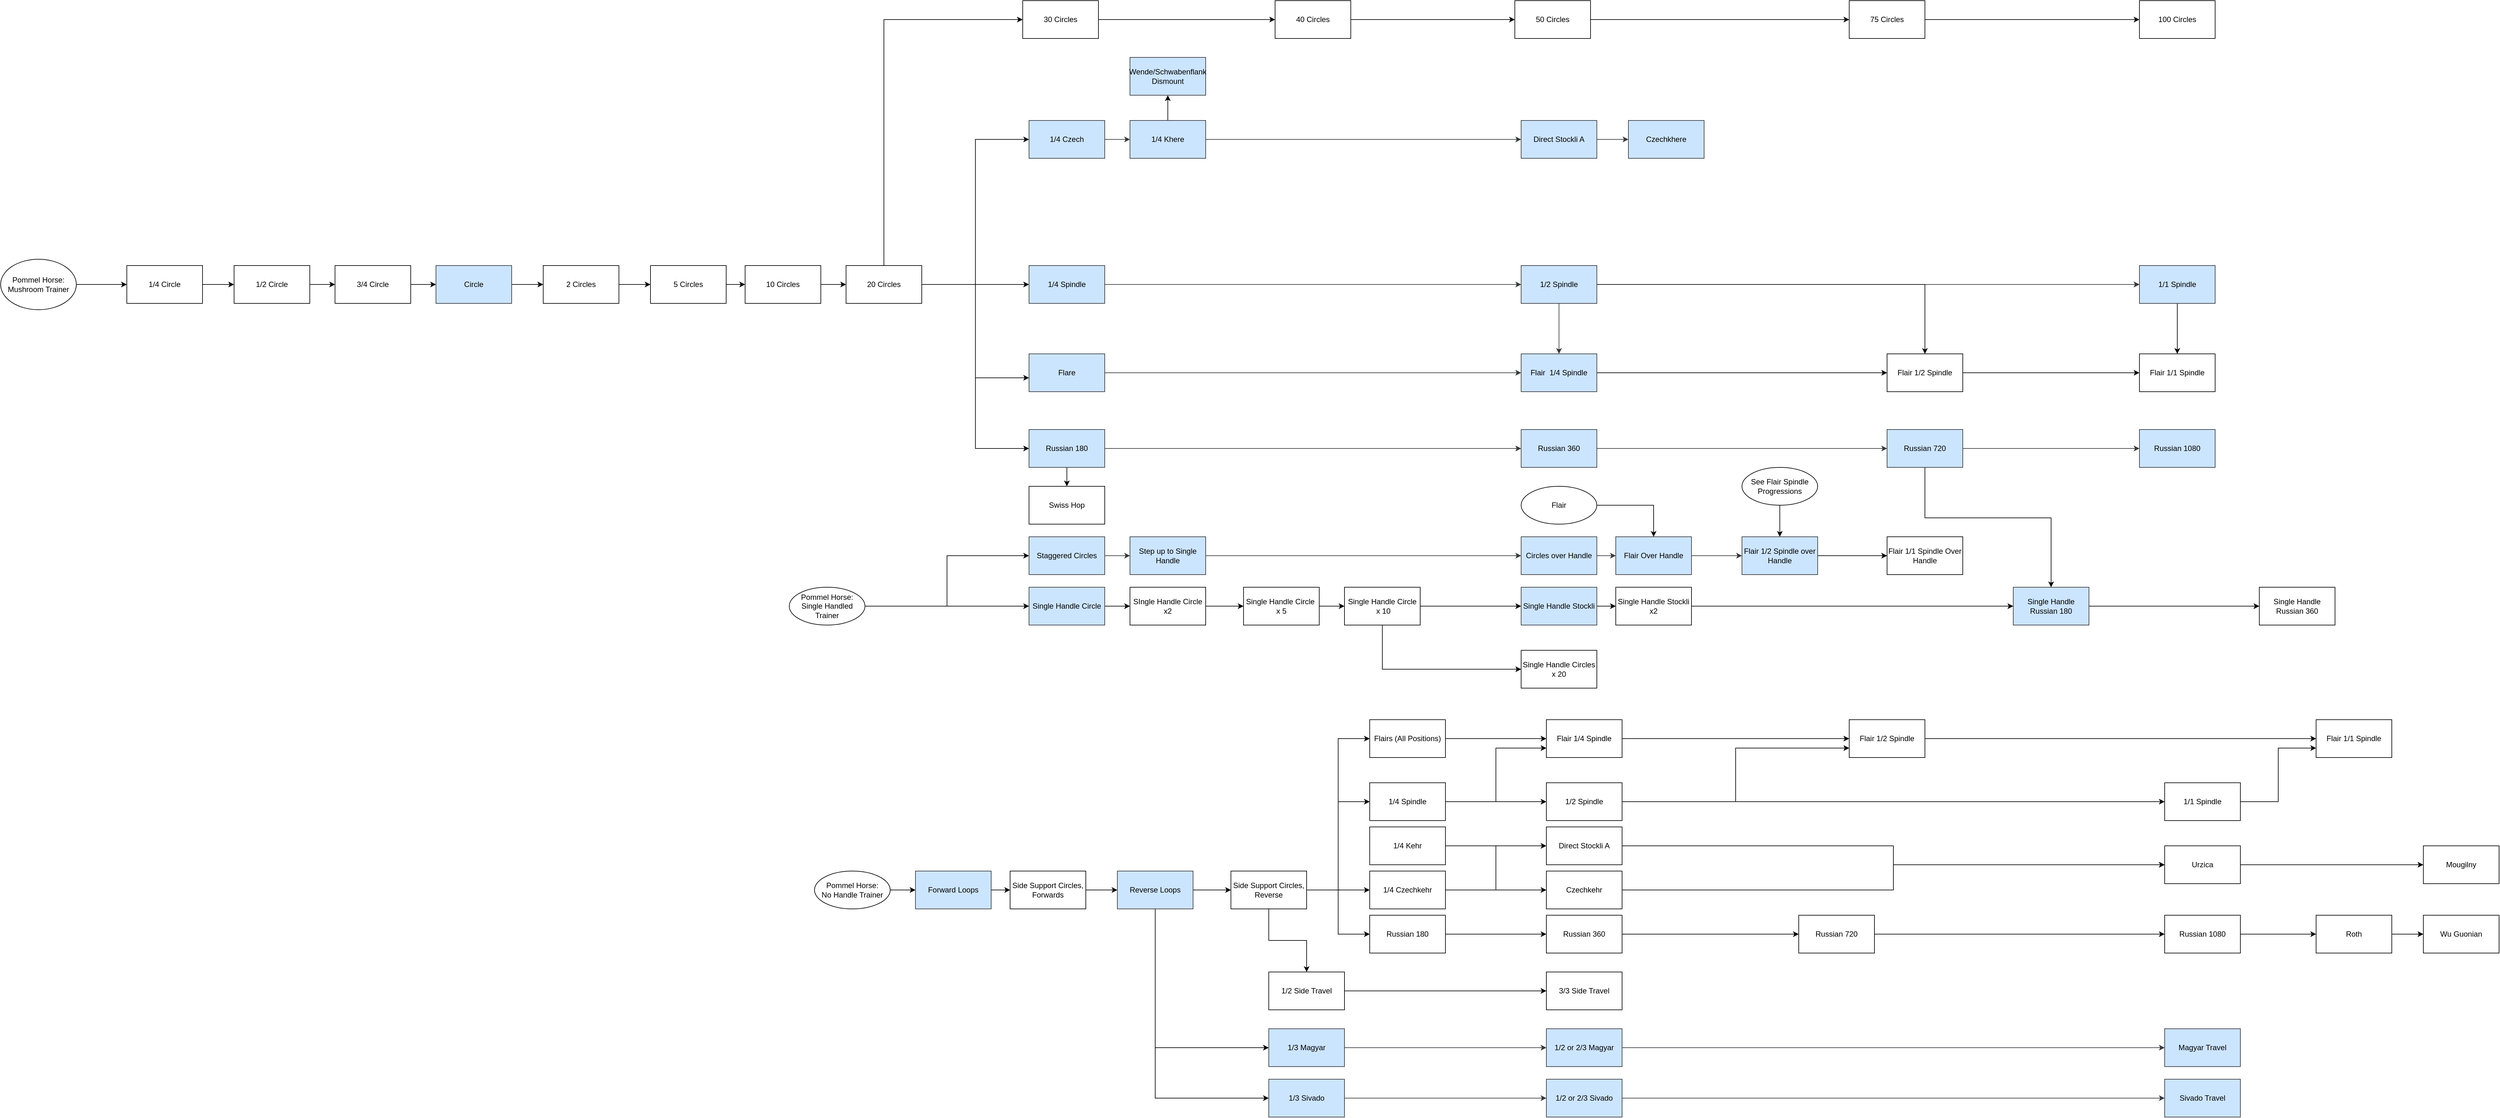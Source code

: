 <mxfile version="14.9.4" type="github">
  <diagram id="G8l90t1o2bZnV9wiOUF2" name="Page-1">
    <mxGraphModel dx="3573" dy="-592" grid="1" gridSize="10" guides="1" tooltips="1" connect="1" arrows="1" fold="1" page="1" pageScale="1" pageWidth="850" pageHeight="1100" math="0" shadow="0">
      <root>
        <mxCell id="0" />
        <mxCell id="1" parent="0" />
        <mxCell id="UrcYGBR2MilL74NsPiot-1" style="edgeStyle=orthogonalEdgeStyle;rounded=0;orthogonalLoop=1;jettySize=auto;html=1;entryX=0;entryY=0.5;entryDx=0;entryDy=0;" edge="1" parent="1" source="UrcYGBR2MilL74NsPiot-2" target="UrcYGBR2MilL74NsPiot-68">
          <mxGeometry relative="1" as="geometry" />
        </mxCell>
        <mxCell id="UrcYGBR2MilL74NsPiot-2" value="&lt;div&gt;Pommel Horse:&lt;/div&gt;&lt;div&gt;Mushroom Trainer&lt;/div&gt;" style="ellipse;whiteSpace=wrap;html=1;" vertex="1" parent="1">
          <mxGeometry x="-2310" y="2180" width="120" height="80" as="geometry" />
        </mxCell>
        <mxCell id="UrcYGBR2MilL74NsPiot-3" style="edgeStyle=orthogonalEdgeStyle;rounded=0;orthogonalLoop=1;jettySize=auto;html=1;entryX=0;entryY=0.5;entryDx=0;entryDy=0;" edge="1" parent="1" source="UrcYGBR2MilL74NsPiot-4" target="UrcYGBR2MilL74NsPiot-74">
          <mxGeometry relative="1" as="geometry" />
        </mxCell>
        <mxCell id="UrcYGBR2MilL74NsPiot-4" value="Circle" style="whiteSpace=wrap;html=1;fillColor=#cce5ff;strokeColor=#36393d;" vertex="1" parent="1">
          <mxGeometry x="-1620" y="2190" width="120" height="60" as="geometry" />
        </mxCell>
        <mxCell id="UrcYGBR2MilL74NsPiot-5" value="" style="edgeStyle=orthogonalEdgeStyle;rounded=0;orthogonalLoop=1;jettySize=auto;html=1;fillColor=#cce5ff;strokeColor=#36393d;" edge="1" parent="1" source="UrcYGBR2MilL74NsPiot-47" target="UrcYGBR2MilL74NsPiot-10">
          <mxGeometry relative="1" as="geometry" />
        </mxCell>
        <mxCell id="UrcYGBR2MilL74NsPiot-6" value="1/4 Spindle" style="whiteSpace=wrap;html=1;fillColor=#cce5ff;strokeColor=#36393d;" vertex="1" parent="1">
          <mxGeometry x="-680" y="2190" width="120" height="60" as="geometry" />
        </mxCell>
        <mxCell id="UrcYGBR2MilL74NsPiot-7" value="" style="edgeStyle=orthogonalEdgeStyle;rounded=0;orthogonalLoop=1;jettySize=auto;html=1;fillColor=#cce5ff;strokeColor=#36393d;" edge="1" parent="1" source="UrcYGBR2MilL74NsPiot-47" target="UrcYGBR2MilL74NsPiot-10">
          <mxGeometry relative="1" as="geometry" />
        </mxCell>
        <mxCell id="UrcYGBR2MilL74NsPiot-8" value="" style="edgeStyle=orthogonalEdgeStyle;rounded=0;orthogonalLoop=1;jettySize=auto;html=1;fillColor=#cce5ff;strokeColor=#36393d;" edge="1" parent="1" source="UrcYGBR2MilL74NsPiot-10" target="UrcYGBR2MilL74NsPiot-35">
          <mxGeometry relative="1" as="geometry" />
        </mxCell>
        <mxCell id="UrcYGBR2MilL74NsPiot-9" style="edgeStyle=orthogonalEdgeStyle;rounded=0;orthogonalLoop=1;jettySize=auto;html=1;" edge="1" parent="1" source="UrcYGBR2MilL74NsPiot-10" target="UrcYGBR2MilL74NsPiot-98">
          <mxGeometry relative="1" as="geometry" />
        </mxCell>
        <mxCell id="UrcYGBR2MilL74NsPiot-10" value="1/1 Spindle" style="whiteSpace=wrap;html=1;fillColor=#cce5ff;strokeColor=#36393d;" vertex="1" parent="1">
          <mxGeometry x="1080" y="2190" width="120" height="60" as="geometry" />
        </mxCell>
        <mxCell id="UrcYGBR2MilL74NsPiot-11" value="" style="edgeStyle=orthogonalEdgeStyle;rounded=0;orthogonalLoop=1;jettySize=auto;html=1;fillColor=#cce5ff;strokeColor=#36393d;" edge="1" parent="1" source="UrcYGBR2MilL74NsPiot-12" target="UrcYGBR2MilL74NsPiot-15">
          <mxGeometry relative="1" as="geometry" />
        </mxCell>
        <mxCell id="UrcYGBR2MilL74NsPiot-12" value="1/4 Czech" style="whiteSpace=wrap;html=1;fillColor=#cce5ff;strokeColor=#36393d;" vertex="1" parent="1">
          <mxGeometry x="-680" y="1960" width="120" height="60" as="geometry" />
        </mxCell>
        <mxCell id="UrcYGBR2MilL74NsPiot-13" style="edgeStyle=orthogonalEdgeStyle;rounded=0;orthogonalLoop=1;jettySize=auto;html=1;entryX=0;entryY=0.5;entryDx=0;entryDy=0;fillColor=#cce5ff;strokeColor=#36393d;" edge="1" parent="1" source="UrcYGBR2MilL74NsPiot-15" target="UrcYGBR2MilL74NsPiot-50">
          <mxGeometry relative="1" as="geometry" />
        </mxCell>
        <mxCell id="UrcYGBR2MilL74NsPiot-14" value="" style="edgeStyle=orthogonalEdgeStyle;rounded=0;orthogonalLoop=1;jettySize=auto;html=1;" edge="1" parent="1" source="UrcYGBR2MilL74NsPiot-15" target="UrcYGBR2MilL74NsPiot-17">
          <mxGeometry relative="1" as="geometry" />
        </mxCell>
        <mxCell id="UrcYGBR2MilL74NsPiot-15" value="1/4 Khere" style="whiteSpace=wrap;html=1;fillColor=#cce5ff;strokeColor=#36393d;" vertex="1" parent="1">
          <mxGeometry x="-520" y="1960" width="120" height="60" as="geometry" />
        </mxCell>
        <mxCell id="UrcYGBR2MilL74NsPiot-16" value="Czechkhere" style="whiteSpace=wrap;html=1;fillColor=#cce5ff;strokeColor=#36393d;" vertex="1" parent="1">
          <mxGeometry x="270" y="1960" width="120" height="60" as="geometry" />
        </mxCell>
        <mxCell id="UrcYGBR2MilL74NsPiot-17" value="Wende/Schwabenflank Dismount" style="whiteSpace=wrap;html=1;fillColor=#cce5ff;strokeColor=#36393d;" vertex="1" parent="1">
          <mxGeometry x="-520" y="1860" width="120" height="60" as="geometry" />
        </mxCell>
        <mxCell id="UrcYGBR2MilL74NsPiot-18" value="" style="edgeStyle=orthogonalEdgeStyle;rounded=0;orthogonalLoop=1;jettySize=auto;html=1;fillColor=#cce5ff;strokeColor=#36393d;" edge="1" parent="1" source="UrcYGBR2MilL74NsPiot-19" target="UrcYGBR2MilL74NsPiot-35">
          <mxGeometry relative="1" as="geometry" />
        </mxCell>
        <mxCell id="UrcYGBR2MilL74NsPiot-19" value="Flare" style="whiteSpace=wrap;html=1;fillColor=#cce5ff;strokeColor=#36393d;" vertex="1" parent="1">
          <mxGeometry x="-680" y="2330" width="120" height="60" as="geometry" />
        </mxCell>
        <mxCell id="UrcYGBR2MilL74NsPiot-20" value="" style="edgeStyle=orthogonalEdgeStyle;rounded=0;orthogonalLoop=1;jettySize=auto;html=1;fillColor=#cce5ff;strokeColor=#36393d;" edge="1" parent="1" source="UrcYGBR2MilL74NsPiot-22" target="UrcYGBR2MilL74NsPiot-24">
          <mxGeometry relative="1" as="geometry" />
        </mxCell>
        <mxCell id="UrcYGBR2MilL74NsPiot-21" value="" style="edgeStyle=orthogonalEdgeStyle;rounded=0;orthogonalLoop=1;jettySize=auto;html=1;" edge="1" parent="1" source="UrcYGBR2MilL74NsPiot-22" target="UrcYGBR2MilL74NsPiot-66">
          <mxGeometry relative="1" as="geometry" />
        </mxCell>
        <mxCell id="UrcYGBR2MilL74NsPiot-22" value="Russian 180" style="whiteSpace=wrap;html=1;fillColor=#cce5ff;strokeColor=#36393d;" vertex="1" parent="1">
          <mxGeometry x="-680" y="2450" width="120" height="60" as="geometry" />
        </mxCell>
        <mxCell id="UrcYGBR2MilL74NsPiot-23" value="" style="edgeStyle=orthogonalEdgeStyle;rounded=0;orthogonalLoop=1;jettySize=auto;html=1;fillColor=#cce5ff;strokeColor=#36393d;" edge="1" parent="1" source="UrcYGBR2MilL74NsPiot-24" target="UrcYGBR2MilL74NsPiot-32">
          <mxGeometry relative="1" as="geometry" />
        </mxCell>
        <mxCell id="UrcYGBR2MilL74NsPiot-24" value="Russian 360" style="whiteSpace=wrap;html=1;fillColor=#cce5ff;strokeColor=#36393d;" vertex="1" parent="1">
          <mxGeometry x="100" y="2450" width="120" height="60" as="geometry" />
        </mxCell>
        <mxCell id="UrcYGBR2MilL74NsPiot-25" value="" style="edgeStyle=orthogonalEdgeStyle;rounded=0;orthogonalLoop=1;jettySize=auto;html=1;" edge="1" parent="1" source="UrcYGBR2MilL74NsPiot-26" target="UrcYGBR2MilL74NsPiot-88">
          <mxGeometry relative="1" as="geometry" />
        </mxCell>
        <mxCell id="UrcYGBR2MilL74NsPiot-26" value="Single Handle Circle" style="whiteSpace=wrap;html=1;fillColor=#cce5ff;strokeColor=#36393d;" vertex="1" parent="1">
          <mxGeometry x="-680" y="2700" width="120" height="60" as="geometry" />
        </mxCell>
        <mxCell id="UrcYGBR2MilL74NsPiot-27" style="edgeStyle=orthogonalEdgeStyle;rounded=0;orthogonalLoop=1;jettySize=auto;html=1;" edge="1" parent="1" source="UrcYGBR2MilL74NsPiot-28" target="UrcYGBR2MilL74NsPiot-94">
          <mxGeometry relative="1" as="geometry" />
        </mxCell>
        <mxCell id="UrcYGBR2MilL74NsPiot-28" value="Single Handle Stockli" style="whiteSpace=wrap;html=1;fillColor=#cce5ff;strokeColor=#36393d;" vertex="1" parent="1">
          <mxGeometry x="100" y="2700" width="120" height="60" as="geometry" />
        </mxCell>
        <mxCell id="UrcYGBR2MilL74NsPiot-118" style="edgeStyle=orthogonalEdgeStyle;rounded=0;orthogonalLoop=1;jettySize=auto;html=1;" edge="1" parent="1" source="UrcYGBR2MilL74NsPiot-29" target="UrcYGBR2MilL74NsPiot-117">
          <mxGeometry relative="1" as="geometry" />
        </mxCell>
        <mxCell id="UrcYGBR2MilL74NsPiot-29" value="Single Handle Russian 180" style="whiteSpace=wrap;html=1;fillColor=#cce5ff;strokeColor=#36393d;" vertex="1" parent="1">
          <mxGeometry x="880" y="2700" width="120" height="60" as="geometry" />
        </mxCell>
        <mxCell id="UrcYGBR2MilL74NsPiot-30" value="" style="edgeStyle=orthogonalEdgeStyle;rounded=0;orthogonalLoop=1;jettySize=auto;html=1;fillColor=#cce5ff;strokeColor=#36393d;" edge="1" parent="1" source="UrcYGBR2MilL74NsPiot-32" target="UrcYGBR2MilL74NsPiot-33">
          <mxGeometry relative="1" as="geometry" />
        </mxCell>
        <mxCell id="UrcYGBR2MilL74NsPiot-31" style="edgeStyle=orthogonalEdgeStyle;rounded=0;orthogonalLoop=1;jettySize=auto;html=1;" edge="1" parent="1" source="UrcYGBR2MilL74NsPiot-32" target="UrcYGBR2MilL74NsPiot-29">
          <mxGeometry relative="1" as="geometry">
            <Array as="points">
              <mxPoint x="740" y="2590" />
              <mxPoint x="940" y="2590" />
            </Array>
          </mxGeometry>
        </mxCell>
        <mxCell id="UrcYGBR2MilL74NsPiot-32" value="Russian 720" style="whiteSpace=wrap;html=1;fillColor=#cce5ff;strokeColor=#36393d;" vertex="1" parent="1">
          <mxGeometry x="680" y="2450" width="120" height="60" as="geometry" />
        </mxCell>
        <mxCell id="UrcYGBR2MilL74NsPiot-33" value="Russian 1080" style="whiteSpace=wrap;html=1;fillColor=#cce5ff;strokeColor=#36393d;" vertex="1" parent="1">
          <mxGeometry x="1080" y="2450" width="120" height="60" as="geometry" />
        </mxCell>
        <mxCell id="UrcYGBR2MilL74NsPiot-34" style="edgeStyle=orthogonalEdgeStyle;rounded=0;orthogonalLoop=1;jettySize=auto;html=1;" edge="1" parent="1" source="UrcYGBR2MilL74NsPiot-35" target="UrcYGBR2MilL74NsPiot-97">
          <mxGeometry relative="1" as="geometry" />
        </mxCell>
        <mxCell id="UrcYGBR2MilL74NsPiot-35" value="Flair&amp;nbsp; 1/4 Spindle" style="whiteSpace=wrap;html=1;fillColor=#cce5ff;strokeColor=#36393d;" vertex="1" parent="1">
          <mxGeometry x="100" y="2330" width="120" height="60" as="geometry" />
        </mxCell>
        <mxCell id="UrcYGBR2MilL74NsPiot-36" value="" style="edgeStyle=orthogonalEdgeStyle;rounded=0;orthogonalLoop=1;jettySize=auto;html=1;fillColor=#cce5ff;strokeColor=#36393d;" edge="1" parent="1" source="UrcYGBR2MilL74NsPiot-37" target="UrcYGBR2MilL74NsPiot-39">
          <mxGeometry relative="1" as="geometry" />
        </mxCell>
        <mxCell id="UrcYGBR2MilL74NsPiot-37" value="Staggered Circles" style="whiteSpace=wrap;html=1;fillColor=#cce5ff;strokeColor=#36393d;" vertex="1" parent="1">
          <mxGeometry x="-680" y="2620" width="120" height="60" as="geometry" />
        </mxCell>
        <mxCell id="UrcYGBR2MilL74NsPiot-38" style="edgeStyle=orthogonalEdgeStyle;rounded=0;orthogonalLoop=1;jettySize=auto;html=1;entryX=0;entryY=0.5;entryDx=0;entryDy=0;fillColor=#cce5ff;strokeColor=#36393d;" edge="1" parent="1" source="UrcYGBR2MilL74NsPiot-39" target="UrcYGBR2MilL74NsPiot-41">
          <mxGeometry relative="1" as="geometry" />
        </mxCell>
        <mxCell id="UrcYGBR2MilL74NsPiot-39" value="Step up to Single Handle" style="whiteSpace=wrap;html=1;fillColor=#cce5ff;strokeColor=#36393d;" vertex="1" parent="1">
          <mxGeometry x="-520" y="2620" width="120" height="60" as="geometry" />
        </mxCell>
        <mxCell id="UrcYGBR2MilL74NsPiot-40" value="" style="edgeStyle=orthogonalEdgeStyle;rounded=0;orthogonalLoop=1;jettySize=auto;html=1;fillColor=#cce5ff;strokeColor=#36393d;" edge="1" parent="1" source="UrcYGBR2MilL74NsPiot-41" target="UrcYGBR2MilL74NsPiot-43">
          <mxGeometry relative="1" as="geometry" />
        </mxCell>
        <mxCell id="UrcYGBR2MilL74NsPiot-41" value="Circles over Handle" style="whiteSpace=wrap;html=1;fillColor=#cce5ff;strokeColor=#36393d;" vertex="1" parent="1">
          <mxGeometry x="100" y="2620" width="120" height="60" as="geometry" />
        </mxCell>
        <mxCell id="UrcYGBR2MilL74NsPiot-42" value="" style="edgeStyle=orthogonalEdgeStyle;rounded=0;orthogonalLoop=1;jettySize=auto;html=1;fillColor=#cce5ff;strokeColor=#36393d;" edge="1" parent="1" source="UrcYGBR2MilL74NsPiot-43" target="UrcYGBR2MilL74NsPiot-45">
          <mxGeometry relative="1" as="geometry">
            <Array as="points">
              <mxPoint x="550" y="2650" />
              <mxPoint x="550" y="2650" />
            </Array>
          </mxGeometry>
        </mxCell>
        <mxCell id="UrcYGBR2MilL74NsPiot-43" value="Flair Over Handle" style="whiteSpace=wrap;html=1;fillColor=#cce5ff;strokeColor=#36393d;" vertex="1" parent="1">
          <mxGeometry x="250" y="2620" width="120" height="60" as="geometry" />
        </mxCell>
        <mxCell id="UrcYGBR2MilL74NsPiot-44" style="edgeStyle=orthogonalEdgeStyle;rounded=0;orthogonalLoop=1;jettySize=auto;html=1;" edge="1" parent="1" source="UrcYGBR2MilL74NsPiot-45" target="UrcYGBR2MilL74NsPiot-95">
          <mxGeometry relative="1" as="geometry" />
        </mxCell>
        <mxCell id="UrcYGBR2MilL74NsPiot-45" value="Flair 1/2 Spindle over Handle" style="whiteSpace=wrap;html=1;fillColor=#cce5ff;strokeColor=#36393d;" vertex="1" parent="1">
          <mxGeometry x="450" y="2620" width="120" height="60" as="geometry" />
        </mxCell>
        <mxCell id="UrcYGBR2MilL74NsPiot-46" style="edgeStyle=orthogonalEdgeStyle;rounded=0;orthogonalLoop=1;jettySize=auto;html=1;" edge="1" parent="1" source="UrcYGBR2MilL74NsPiot-47" target="UrcYGBR2MilL74NsPiot-97">
          <mxGeometry relative="1" as="geometry" />
        </mxCell>
        <mxCell id="UrcYGBR2MilL74NsPiot-47" value="1/2 Spindle" style="whiteSpace=wrap;html=1;fillColor=#cce5ff;strokeColor=#36393d;" vertex="1" parent="1">
          <mxGeometry x="100" y="2190" width="120" height="60" as="geometry" />
        </mxCell>
        <mxCell id="UrcYGBR2MilL74NsPiot-48" value="" style="edgeStyle=orthogonalEdgeStyle;rounded=0;orthogonalLoop=1;jettySize=auto;html=1;fillColor=#cce5ff;strokeColor=#36393d;" edge="1" parent="1" source="UrcYGBR2MilL74NsPiot-6" target="UrcYGBR2MilL74NsPiot-47">
          <mxGeometry relative="1" as="geometry">
            <mxPoint x="-500" y="2280" as="sourcePoint" />
            <mxPoint x="120" y="2240" as="targetPoint" />
          </mxGeometry>
        </mxCell>
        <mxCell id="UrcYGBR2MilL74NsPiot-49" value="" style="edgeStyle=orthogonalEdgeStyle;rounded=0;orthogonalLoop=1;jettySize=auto;html=1;fillColor=#cce5ff;strokeColor=#36393d;" edge="1" parent="1" source="UrcYGBR2MilL74NsPiot-50" target="UrcYGBR2MilL74NsPiot-16">
          <mxGeometry relative="1" as="geometry" />
        </mxCell>
        <mxCell id="UrcYGBR2MilL74NsPiot-50" value="Direct Stockli A" style="whiteSpace=wrap;html=1;fillColor=#cce5ff;strokeColor=#36393d;" vertex="1" parent="1">
          <mxGeometry x="100" y="1960" width="120" height="60" as="geometry" />
        </mxCell>
        <mxCell id="UrcYGBR2MilL74NsPiot-130" value="" style="edgeStyle=orthogonalEdgeStyle;rounded=0;orthogonalLoop=1;jettySize=auto;html=1;" edge="1" parent="1" source="UrcYGBR2MilL74NsPiot-52" target="UrcYGBR2MilL74NsPiot-119">
          <mxGeometry relative="1" as="geometry" />
        </mxCell>
        <mxCell id="UrcYGBR2MilL74NsPiot-52" value="Forward Loops" style="whiteSpace=wrap;html=1;fillColor=#cce5ff;strokeColor=#36393d;" vertex="1" parent="1">
          <mxGeometry x="-860" y="3150" width="120" height="60" as="geometry" />
        </mxCell>
        <mxCell id="UrcYGBR2MilL74NsPiot-132" value="" style="edgeStyle=orthogonalEdgeStyle;rounded=0;orthogonalLoop=1;jettySize=auto;html=1;" edge="1" parent="1" source="UrcYGBR2MilL74NsPiot-55" target="UrcYGBR2MilL74NsPiot-120">
          <mxGeometry relative="1" as="geometry" />
        </mxCell>
        <mxCell id="UrcYGBR2MilL74NsPiot-133" style="edgeStyle=orthogonalEdgeStyle;rounded=0;orthogonalLoop=1;jettySize=auto;html=1;entryX=0;entryY=0.5;entryDx=0;entryDy=0;" edge="1" parent="1" source="UrcYGBR2MilL74NsPiot-55" target="UrcYGBR2MilL74NsPiot-57">
          <mxGeometry relative="1" as="geometry">
            <Array as="points">
              <mxPoint x="-480" y="3430" />
            </Array>
          </mxGeometry>
        </mxCell>
        <mxCell id="UrcYGBR2MilL74NsPiot-134" style="edgeStyle=orthogonalEdgeStyle;rounded=0;orthogonalLoop=1;jettySize=auto;html=1;entryX=0;entryY=0.5;entryDx=0;entryDy=0;" edge="1" parent="1" source="UrcYGBR2MilL74NsPiot-55" target="UrcYGBR2MilL74NsPiot-62">
          <mxGeometry relative="1" as="geometry">
            <Array as="points">
              <mxPoint x="-480" y="3510" />
            </Array>
          </mxGeometry>
        </mxCell>
        <mxCell id="UrcYGBR2MilL74NsPiot-55" value="Reverse Loops" style="whiteSpace=wrap;html=1;fillColor=#cce5ff;strokeColor=#36393d;" vertex="1" parent="1">
          <mxGeometry x="-540" y="3150" width="120" height="60" as="geometry" />
        </mxCell>
        <mxCell id="UrcYGBR2MilL74NsPiot-56" style="edgeStyle=orthogonalEdgeStyle;rounded=0;orthogonalLoop=1;jettySize=auto;html=1;entryX=0;entryY=0.5;entryDx=0;entryDy=0;fillColor=#cce5ff;strokeColor=#36393d;" edge="1" parent="1" source="UrcYGBR2MilL74NsPiot-57" target="UrcYGBR2MilL74NsPiot-59">
          <mxGeometry relative="1" as="geometry" />
        </mxCell>
        <mxCell id="UrcYGBR2MilL74NsPiot-57" value="1/3 Magyar" style="whiteSpace=wrap;html=1;fillColor=#cce5ff;strokeColor=#36393d;" vertex="1" parent="1">
          <mxGeometry x="-300" y="3400" width="120" height="60" as="geometry" />
        </mxCell>
        <mxCell id="UrcYGBR2MilL74NsPiot-58" value="" style="edgeStyle=orthogonalEdgeStyle;rounded=0;orthogonalLoop=1;jettySize=auto;html=1;fillColor=#cce5ff;strokeColor=#36393d;" edge="1" parent="1" source="UrcYGBR2MilL74NsPiot-59" target="UrcYGBR2MilL74NsPiot-60">
          <mxGeometry relative="1" as="geometry" />
        </mxCell>
        <mxCell id="UrcYGBR2MilL74NsPiot-59" value="1/2 or 2/3 Magyar" style="whiteSpace=wrap;html=1;fillColor=#cce5ff;strokeColor=#36393d;" vertex="1" parent="1">
          <mxGeometry x="140" y="3400" width="120" height="60" as="geometry" />
        </mxCell>
        <mxCell id="UrcYGBR2MilL74NsPiot-60" value="Magyar Travel" style="whiteSpace=wrap;html=1;fillColor=#cce5ff;strokeColor=#36393d;" vertex="1" parent="1">
          <mxGeometry x="1120" y="3400" width="120" height="60" as="geometry" />
        </mxCell>
        <mxCell id="UrcYGBR2MilL74NsPiot-61" style="edgeStyle=orthogonalEdgeStyle;rounded=0;orthogonalLoop=1;jettySize=auto;html=1;entryX=0;entryY=0.5;entryDx=0;entryDy=0;fillColor=#cce5ff;strokeColor=#36393d;" edge="1" parent="1" source="UrcYGBR2MilL74NsPiot-62" target="UrcYGBR2MilL74NsPiot-64">
          <mxGeometry relative="1" as="geometry" />
        </mxCell>
        <mxCell id="UrcYGBR2MilL74NsPiot-62" value="1/3 Sivado" style="whiteSpace=wrap;html=1;fillColor=#cce5ff;strokeColor=#36393d;" vertex="1" parent="1">
          <mxGeometry x="-300" y="3480" width="120" height="60" as="geometry" />
        </mxCell>
        <mxCell id="UrcYGBR2MilL74NsPiot-63" value="" style="edgeStyle=orthogonalEdgeStyle;rounded=0;orthogonalLoop=1;jettySize=auto;html=1;fillColor=#cce5ff;strokeColor=#36393d;" edge="1" parent="1" source="UrcYGBR2MilL74NsPiot-64" target="UrcYGBR2MilL74NsPiot-65">
          <mxGeometry relative="1" as="geometry" />
        </mxCell>
        <mxCell id="UrcYGBR2MilL74NsPiot-64" value="1/2 or 2/3 Sivado" style="whiteSpace=wrap;html=1;fillColor=#cce5ff;strokeColor=#36393d;" vertex="1" parent="1">
          <mxGeometry x="140" y="3480" width="120" height="60" as="geometry" />
        </mxCell>
        <mxCell id="UrcYGBR2MilL74NsPiot-65" value="Sivado Travel" style="whiteSpace=wrap;html=1;fillColor=#cce5ff;strokeColor=#36393d;" vertex="1" parent="1">
          <mxGeometry x="1120" y="3480" width="120" height="60" as="geometry" />
        </mxCell>
        <mxCell id="UrcYGBR2MilL74NsPiot-66" value="Swiss Hop" style="whiteSpace=wrap;html=1;" vertex="1" parent="1">
          <mxGeometry x="-680" y="2540" width="120" height="60" as="geometry" />
        </mxCell>
        <mxCell id="UrcYGBR2MilL74NsPiot-67" value="" style="edgeStyle=orthogonalEdgeStyle;rounded=0;orthogonalLoop=1;jettySize=auto;html=1;" edge="1" parent="1" source="UrcYGBR2MilL74NsPiot-68" target="UrcYGBR2MilL74NsPiot-70">
          <mxGeometry relative="1" as="geometry" />
        </mxCell>
        <mxCell id="UrcYGBR2MilL74NsPiot-68" value="&lt;div&gt;1/4 Circle&lt;/div&gt;" style="whiteSpace=wrap;html=1;" vertex="1" parent="1">
          <mxGeometry x="-2110" y="2190" width="120" height="60" as="geometry" />
        </mxCell>
        <mxCell id="UrcYGBR2MilL74NsPiot-69" value="" style="edgeStyle=orthogonalEdgeStyle;rounded=0;orthogonalLoop=1;jettySize=auto;html=1;" edge="1" parent="1" source="UrcYGBR2MilL74NsPiot-70" target="UrcYGBR2MilL74NsPiot-72">
          <mxGeometry relative="1" as="geometry" />
        </mxCell>
        <mxCell id="UrcYGBR2MilL74NsPiot-70" value="1/2 Circle" style="whiteSpace=wrap;html=1;" vertex="1" parent="1">
          <mxGeometry x="-1940" y="2190" width="120" height="60" as="geometry" />
        </mxCell>
        <mxCell id="UrcYGBR2MilL74NsPiot-71" value="" style="edgeStyle=orthogonalEdgeStyle;rounded=0;orthogonalLoop=1;jettySize=auto;html=1;" edge="1" parent="1" source="UrcYGBR2MilL74NsPiot-72" target="UrcYGBR2MilL74NsPiot-4">
          <mxGeometry relative="1" as="geometry" />
        </mxCell>
        <mxCell id="UrcYGBR2MilL74NsPiot-72" value="3/4 Circle" style="whiteSpace=wrap;html=1;" vertex="1" parent="1">
          <mxGeometry x="-1780" y="2190" width="120" height="60" as="geometry" />
        </mxCell>
        <mxCell id="UrcYGBR2MilL74NsPiot-73" value="" style="edgeStyle=orthogonalEdgeStyle;rounded=0;orthogonalLoop=1;jettySize=auto;html=1;" edge="1" parent="1" source="UrcYGBR2MilL74NsPiot-74" target="UrcYGBR2MilL74NsPiot-76">
          <mxGeometry relative="1" as="geometry" />
        </mxCell>
        <mxCell id="UrcYGBR2MilL74NsPiot-74" value="2 Circles" style="whiteSpace=wrap;html=1;" vertex="1" parent="1">
          <mxGeometry x="-1450" y="2190" width="120" height="60" as="geometry" />
        </mxCell>
        <mxCell id="UrcYGBR2MilL74NsPiot-75" value="" style="edgeStyle=orthogonalEdgeStyle;rounded=0;orthogonalLoop=1;jettySize=auto;html=1;" edge="1" parent="1" source="UrcYGBR2MilL74NsPiot-76" target="UrcYGBR2MilL74NsPiot-78">
          <mxGeometry relative="1" as="geometry" />
        </mxCell>
        <mxCell id="UrcYGBR2MilL74NsPiot-76" value="5 Circles" style="whiteSpace=wrap;html=1;" vertex="1" parent="1">
          <mxGeometry x="-1280" y="2190" width="120" height="60" as="geometry" />
        </mxCell>
        <mxCell id="UrcYGBR2MilL74NsPiot-77" value="" style="edgeStyle=orthogonalEdgeStyle;rounded=0;orthogonalLoop=1;jettySize=auto;html=1;" edge="1" parent="1" source="UrcYGBR2MilL74NsPiot-78" target="UrcYGBR2MilL74NsPiot-84">
          <mxGeometry relative="1" as="geometry" />
        </mxCell>
        <mxCell id="UrcYGBR2MilL74NsPiot-78" value="10 Circles" style="whiteSpace=wrap;html=1;" vertex="1" parent="1">
          <mxGeometry x="-1130" y="2190" width="120" height="60" as="geometry" />
        </mxCell>
        <mxCell id="UrcYGBR2MilL74NsPiot-79" style="edgeStyle=orthogonalEdgeStyle;rounded=0;orthogonalLoop=1;jettySize=auto;html=1;" edge="1" parent="1" source="UrcYGBR2MilL74NsPiot-84" target="UrcYGBR2MilL74NsPiot-6">
          <mxGeometry relative="1" as="geometry" />
        </mxCell>
        <mxCell id="UrcYGBR2MilL74NsPiot-80" style="edgeStyle=orthogonalEdgeStyle;rounded=0;orthogonalLoop=1;jettySize=auto;html=1;entryX=0;entryY=0.5;entryDx=0;entryDy=0;" edge="1" parent="1" source="UrcYGBR2MilL74NsPiot-84" target="UrcYGBR2MilL74NsPiot-12">
          <mxGeometry relative="1" as="geometry" />
        </mxCell>
        <mxCell id="UrcYGBR2MilL74NsPiot-81" style="edgeStyle=orthogonalEdgeStyle;rounded=0;orthogonalLoop=1;jettySize=auto;html=1;entryX=0;entryY=0.633;entryDx=0;entryDy=0;entryPerimeter=0;" edge="1" parent="1" source="UrcYGBR2MilL74NsPiot-84" target="UrcYGBR2MilL74NsPiot-19">
          <mxGeometry relative="1" as="geometry" />
        </mxCell>
        <mxCell id="UrcYGBR2MilL74NsPiot-82" style="edgeStyle=orthogonalEdgeStyle;rounded=0;orthogonalLoop=1;jettySize=auto;html=1;entryX=0;entryY=0.5;entryDx=0;entryDy=0;" edge="1" parent="1" source="UrcYGBR2MilL74NsPiot-84" target="UrcYGBR2MilL74NsPiot-22">
          <mxGeometry relative="1" as="geometry" />
        </mxCell>
        <mxCell id="UrcYGBR2MilL74NsPiot-83" style="edgeStyle=orthogonalEdgeStyle;rounded=0;orthogonalLoop=1;jettySize=auto;html=1;entryX=0;entryY=0.5;entryDx=0;entryDy=0;" edge="1" parent="1" source="UrcYGBR2MilL74NsPiot-84" target="UrcYGBR2MilL74NsPiot-107">
          <mxGeometry relative="1" as="geometry">
            <Array as="points">
              <mxPoint x="-910" y="1800" />
            </Array>
          </mxGeometry>
        </mxCell>
        <mxCell id="UrcYGBR2MilL74NsPiot-84" value="20 Circles" style="whiteSpace=wrap;html=1;" vertex="1" parent="1">
          <mxGeometry x="-970" y="2190" width="120" height="60" as="geometry" />
        </mxCell>
        <mxCell id="UrcYGBR2MilL74NsPiot-85" style="edgeStyle=orthogonalEdgeStyle;rounded=0;orthogonalLoop=1;jettySize=auto;html=1;entryX=0.5;entryY=0;entryDx=0;entryDy=0;" edge="1" parent="1" source="UrcYGBR2MilL74NsPiot-86" target="UrcYGBR2MilL74NsPiot-43">
          <mxGeometry relative="1" as="geometry" />
        </mxCell>
        <mxCell id="UrcYGBR2MilL74NsPiot-86" value="Flair" style="ellipse;whiteSpace=wrap;html=1;" vertex="1" parent="1">
          <mxGeometry x="100" y="2540" width="120" height="60" as="geometry" />
        </mxCell>
        <mxCell id="UrcYGBR2MilL74NsPiot-87" value="" style="edgeStyle=orthogonalEdgeStyle;rounded=0;orthogonalLoop=1;jettySize=auto;html=1;" edge="1" parent="1" source="UrcYGBR2MilL74NsPiot-88" target="UrcYGBR2MilL74NsPiot-90">
          <mxGeometry relative="1" as="geometry" />
        </mxCell>
        <mxCell id="UrcYGBR2MilL74NsPiot-88" value="SIngle Handle Circle x2" style="whiteSpace=wrap;html=1;" vertex="1" parent="1">
          <mxGeometry x="-520" y="2700" width="120" height="60" as="geometry" />
        </mxCell>
        <mxCell id="UrcYGBR2MilL74NsPiot-89" value="" style="edgeStyle=orthogonalEdgeStyle;rounded=0;orthogonalLoop=1;jettySize=auto;html=1;" edge="1" parent="1" source="UrcYGBR2MilL74NsPiot-90" target="UrcYGBR2MilL74NsPiot-92">
          <mxGeometry relative="1" as="geometry" />
        </mxCell>
        <mxCell id="UrcYGBR2MilL74NsPiot-90" value="&lt;div&gt;Single Handle Circle&amp;nbsp; &lt;br&gt;&lt;/div&gt;&lt;div&gt;x 5&lt;/div&gt;" style="whiteSpace=wrap;html=1;" vertex="1" parent="1">
          <mxGeometry x="-340" y="2700" width="120" height="60" as="geometry" />
        </mxCell>
        <mxCell id="UrcYGBR2MilL74NsPiot-91" style="edgeStyle=orthogonalEdgeStyle;rounded=0;orthogonalLoop=1;jettySize=auto;html=1;entryX=0;entryY=0.5;entryDx=0;entryDy=0;" edge="1" parent="1" source="UrcYGBR2MilL74NsPiot-92" target="UrcYGBR2MilL74NsPiot-28">
          <mxGeometry relative="1" as="geometry" />
        </mxCell>
        <mxCell id="UrcYGBR2MilL74NsPiot-116" style="edgeStyle=orthogonalEdgeStyle;rounded=0;orthogonalLoop=1;jettySize=auto;html=1;entryX=0;entryY=0.5;entryDx=0;entryDy=0;" edge="1" parent="1" source="UrcYGBR2MilL74NsPiot-92" target="UrcYGBR2MilL74NsPiot-115">
          <mxGeometry relative="1" as="geometry">
            <Array as="points">
              <mxPoint x="-120" y="2830" />
            </Array>
          </mxGeometry>
        </mxCell>
        <mxCell id="UrcYGBR2MilL74NsPiot-92" value="&lt;div&gt;Single Handle Circle&lt;/div&gt;&lt;div&gt;&amp;nbsp;x 10&lt;/div&gt;" style="whiteSpace=wrap;html=1;" vertex="1" parent="1">
          <mxGeometry x="-180" y="2700" width="120" height="60" as="geometry" />
        </mxCell>
        <mxCell id="UrcYGBR2MilL74NsPiot-93" style="edgeStyle=orthogonalEdgeStyle;rounded=0;orthogonalLoop=1;jettySize=auto;html=1;entryX=0;entryY=0.5;entryDx=0;entryDy=0;" edge="1" parent="1" source="UrcYGBR2MilL74NsPiot-94" target="UrcYGBR2MilL74NsPiot-29">
          <mxGeometry relative="1" as="geometry" />
        </mxCell>
        <mxCell id="UrcYGBR2MilL74NsPiot-94" value="Single Handle Stockli x2" style="whiteSpace=wrap;html=1;" vertex="1" parent="1">
          <mxGeometry x="250" y="2700" width="120" height="60" as="geometry" />
        </mxCell>
        <mxCell id="UrcYGBR2MilL74NsPiot-95" value="Flair 1/1 Spindle Over Handle" style="whiteSpace=wrap;html=1;" vertex="1" parent="1">
          <mxGeometry x="680" y="2620" width="120" height="60" as="geometry" />
        </mxCell>
        <mxCell id="UrcYGBR2MilL74NsPiot-96" style="edgeStyle=orthogonalEdgeStyle;rounded=0;orthogonalLoop=1;jettySize=auto;html=1;entryX=0;entryY=0.5;entryDx=0;entryDy=0;" edge="1" parent="1" source="UrcYGBR2MilL74NsPiot-97" target="UrcYGBR2MilL74NsPiot-98">
          <mxGeometry relative="1" as="geometry" />
        </mxCell>
        <mxCell id="UrcYGBR2MilL74NsPiot-97" value="Flair 1/2 Spindle" style="whiteSpace=wrap;html=1;" vertex="1" parent="1">
          <mxGeometry x="680" y="2330" width="120" height="60" as="geometry" />
        </mxCell>
        <mxCell id="UrcYGBR2MilL74NsPiot-98" value="Flair 1/1 Spindle" style="whiteSpace=wrap;html=1;" vertex="1" parent="1">
          <mxGeometry x="1080" y="2330" width="120" height="60" as="geometry" />
        </mxCell>
        <mxCell id="UrcYGBR2MilL74NsPiot-99" style="edgeStyle=orthogonalEdgeStyle;rounded=0;orthogonalLoop=1;jettySize=auto;html=1;entryX=0;entryY=0.5;entryDx=0;entryDy=0;" edge="1" parent="1" source="UrcYGBR2MilL74NsPiot-101" target="UrcYGBR2MilL74NsPiot-37">
          <mxGeometry relative="1" as="geometry" />
        </mxCell>
        <mxCell id="UrcYGBR2MilL74NsPiot-100" style="edgeStyle=orthogonalEdgeStyle;rounded=0;orthogonalLoop=1;jettySize=auto;html=1;" edge="1" parent="1" source="UrcYGBR2MilL74NsPiot-101" target="UrcYGBR2MilL74NsPiot-26">
          <mxGeometry relative="1" as="geometry" />
        </mxCell>
        <mxCell id="UrcYGBR2MilL74NsPiot-101" value="Pommel Horse: Single Handled Trainer" style="ellipse;whiteSpace=wrap;html=1;" vertex="1" parent="1">
          <mxGeometry x="-1060" y="2700" width="120" height="60" as="geometry" />
        </mxCell>
        <mxCell id="UrcYGBR2MilL74NsPiot-102" value="" style="edgeStyle=orthogonalEdgeStyle;rounded=0;orthogonalLoop=1;jettySize=auto;html=1;" edge="1" parent="1" source="UrcYGBR2MilL74NsPiot-103" target="UrcYGBR2MilL74NsPiot-45">
          <mxGeometry relative="1" as="geometry" />
        </mxCell>
        <mxCell id="UrcYGBR2MilL74NsPiot-103" value="See Flair Spindle Progressions" style="ellipse;whiteSpace=wrap;html=1;" vertex="1" parent="1">
          <mxGeometry x="450" y="2510" width="120" height="60" as="geometry" />
        </mxCell>
        <mxCell id="UrcYGBR2MilL74NsPiot-104" style="edgeStyle=orthogonalEdgeStyle;rounded=0;orthogonalLoop=1;jettySize=auto;html=1;" edge="1" parent="1" source="UrcYGBR2MilL74NsPiot-105" target="UrcYGBR2MilL74NsPiot-111">
          <mxGeometry relative="1" as="geometry" />
        </mxCell>
        <mxCell id="UrcYGBR2MilL74NsPiot-105" value="50 Circles" style="whiteSpace=wrap;html=1;" vertex="1" parent="1">
          <mxGeometry x="90" y="1770" width="120" height="60" as="geometry" />
        </mxCell>
        <mxCell id="UrcYGBR2MilL74NsPiot-106" style="edgeStyle=orthogonalEdgeStyle;rounded=0;orthogonalLoop=1;jettySize=auto;html=1;entryX=0;entryY=0.5;entryDx=0;entryDy=0;" edge="1" parent="1" source="UrcYGBR2MilL74NsPiot-107" target="UrcYGBR2MilL74NsPiot-109">
          <mxGeometry relative="1" as="geometry" />
        </mxCell>
        <mxCell id="UrcYGBR2MilL74NsPiot-107" value="30 Circles " style="whiteSpace=wrap;html=1;" vertex="1" parent="1">
          <mxGeometry x="-690" y="1770" width="120" height="60" as="geometry" />
        </mxCell>
        <mxCell id="UrcYGBR2MilL74NsPiot-108" style="edgeStyle=orthogonalEdgeStyle;rounded=0;orthogonalLoop=1;jettySize=auto;html=1;" edge="1" parent="1" source="UrcYGBR2MilL74NsPiot-109" target="UrcYGBR2MilL74NsPiot-105">
          <mxGeometry relative="1" as="geometry" />
        </mxCell>
        <mxCell id="UrcYGBR2MilL74NsPiot-109" value="40 Circles" style="whiteSpace=wrap;html=1;" vertex="1" parent="1">
          <mxGeometry x="-290" y="1770" width="120" height="60" as="geometry" />
        </mxCell>
        <mxCell id="UrcYGBR2MilL74NsPiot-110" style="edgeStyle=orthogonalEdgeStyle;rounded=0;orthogonalLoop=1;jettySize=auto;html=1;entryX=0;entryY=0.5;entryDx=0;entryDy=0;" edge="1" parent="1" source="UrcYGBR2MilL74NsPiot-111" target="UrcYGBR2MilL74NsPiot-112">
          <mxGeometry relative="1" as="geometry" />
        </mxCell>
        <mxCell id="UrcYGBR2MilL74NsPiot-111" value="75 Circles" style="whiteSpace=wrap;html=1;" vertex="1" parent="1">
          <mxGeometry x="620" y="1770" width="120" height="60" as="geometry" />
        </mxCell>
        <mxCell id="UrcYGBR2MilL74NsPiot-112" value="100 Circles" style="whiteSpace=wrap;html=1;" vertex="1" parent="1">
          <mxGeometry x="1080" y="1770" width="120" height="60" as="geometry" />
        </mxCell>
        <mxCell id="UrcYGBR2MilL74NsPiot-113" style="edgeStyle=orthogonalEdgeStyle;rounded=0;orthogonalLoop=1;jettySize=auto;html=1;entryX=0;entryY=0.5;entryDx=0;entryDy=0;" edge="1" parent="1" source="UrcYGBR2MilL74NsPiot-114" target="UrcYGBR2MilL74NsPiot-52">
          <mxGeometry relative="1" as="geometry" />
        </mxCell>
        <mxCell id="UrcYGBR2MilL74NsPiot-114" value="&lt;div&gt;Pommel Horse:&lt;/div&gt;&lt;div&gt;No Handle Trainer&lt;br&gt;&lt;/div&gt;" style="ellipse;whiteSpace=wrap;html=1;" vertex="1" parent="1">
          <mxGeometry x="-1020" y="3150" width="120" height="60" as="geometry" />
        </mxCell>
        <mxCell id="UrcYGBR2MilL74NsPiot-115" value="Single Handle Circles x 20" style="whiteSpace=wrap;html=1;" vertex="1" parent="1">
          <mxGeometry x="100" y="2800" width="120" height="60" as="geometry" />
        </mxCell>
        <mxCell id="UrcYGBR2MilL74NsPiot-117" value="Single Handle Russian 360" style="whiteSpace=wrap;html=1;" vertex="1" parent="1">
          <mxGeometry x="1270" y="2700" width="120" height="60" as="geometry" />
        </mxCell>
        <mxCell id="UrcYGBR2MilL74NsPiot-131" value="" style="edgeStyle=orthogonalEdgeStyle;rounded=0;orthogonalLoop=1;jettySize=auto;html=1;" edge="1" parent="1" source="UrcYGBR2MilL74NsPiot-119" target="UrcYGBR2MilL74NsPiot-55">
          <mxGeometry relative="1" as="geometry" />
        </mxCell>
        <mxCell id="UrcYGBR2MilL74NsPiot-119" value="Side Support Circles, Forwards" style="whiteSpace=wrap;html=1;" vertex="1" parent="1">
          <mxGeometry x="-710" y="3150" width="120" height="60" as="geometry" />
        </mxCell>
        <mxCell id="UrcYGBR2MilL74NsPiot-124" style="edgeStyle=orthogonalEdgeStyle;rounded=0;orthogonalLoop=1;jettySize=auto;html=1;entryX=0;entryY=0.5;entryDx=0;entryDy=0;" edge="1" parent="1" source="UrcYGBR2MilL74NsPiot-120" target="UrcYGBR2MilL74NsPiot-123">
          <mxGeometry relative="1" as="geometry" />
        </mxCell>
        <mxCell id="UrcYGBR2MilL74NsPiot-138" style="edgeStyle=orthogonalEdgeStyle;rounded=0;orthogonalLoop=1;jettySize=auto;html=1;" edge="1" parent="1" source="UrcYGBR2MilL74NsPiot-120" target="UrcYGBR2MilL74NsPiot-137">
          <mxGeometry relative="1" as="geometry" />
        </mxCell>
        <mxCell id="UrcYGBR2MilL74NsPiot-144" style="edgeStyle=orthogonalEdgeStyle;rounded=0;orthogonalLoop=1;jettySize=auto;html=1;entryX=0;entryY=0.5;entryDx=0;entryDy=0;" edge="1" parent="1" source="UrcYGBR2MilL74NsPiot-120" target="UrcYGBR2MilL74NsPiot-143">
          <mxGeometry relative="1" as="geometry" />
        </mxCell>
        <mxCell id="UrcYGBR2MilL74NsPiot-163" style="edgeStyle=orthogonalEdgeStyle;rounded=0;orthogonalLoop=1;jettySize=auto;html=1;entryX=0.5;entryY=0;entryDx=0;entryDy=0;" edge="1" parent="1" source="UrcYGBR2MilL74NsPiot-120" target="UrcYGBR2MilL74NsPiot-162">
          <mxGeometry relative="1" as="geometry" />
        </mxCell>
        <mxCell id="UrcYGBR2MilL74NsPiot-167" style="edgeStyle=orthogonalEdgeStyle;rounded=0;orthogonalLoop=1;jettySize=auto;html=1;entryX=0;entryY=0.5;entryDx=0;entryDy=0;" edge="1" parent="1" source="UrcYGBR2MilL74NsPiot-120" target="UrcYGBR2MilL74NsPiot-166">
          <mxGeometry relative="1" as="geometry" />
        </mxCell>
        <mxCell id="UrcYGBR2MilL74NsPiot-120" value="Side Support Circles, Reverse" style="whiteSpace=wrap;html=1;" vertex="1" parent="1">
          <mxGeometry x="-360" y="3150" width="120" height="60" as="geometry" />
        </mxCell>
        <mxCell id="UrcYGBR2MilL74NsPiot-127" style="edgeStyle=orthogonalEdgeStyle;rounded=0;orthogonalLoop=1;jettySize=auto;html=1;" edge="1" parent="1" source="UrcYGBR2MilL74NsPiot-123" target="UrcYGBR2MilL74NsPiot-126">
          <mxGeometry relative="1" as="geometry" />
        </mxCell>
        <mxCell id="UrcYGBR2MilL74NsPiot-174" style="edgeStyle=orthogonalEdgeStyle;rounded=0;orthogonalLoop=1;jettySize=auto;html=1;entryX=0;entryY=0.75;entryDx=0;entryDy=0;" edge="1" parent="1" source="UrcYGBR2MilL74NsPiot-123" target="UrcYGBR2MilL74NsPiot-168">
          <mxGeometry relative="1" as="geometry" />
        </mxCell>
        <mxCell id="UrcYGBR2MilL74NsPiot-123" value="1/4 Spindle" style="whiteSpace=wrap;html=1;" vertex="1" parent="1">
          <mxGeometry x="-140" y="3010" width="120" height="60" as="geometry" />
        </mxCell>
        <mxCell id="UrcYGBR2MilL74NsPiot-129" style="edgeStyle=orthogonalEdgeStyle;rounded=0;orthogonalLoop=1;jettySize=auto;html=1;" edge="1" parent="1" source="UrcYGBR2MilL74NsPiot-126" target="UrcYGBR2MilL74NsPiot-128">
          <mxGeometry relative="1" as="geometry" />
        </mxCell>
        <mxCell id="UrcYGBR2MilL74NsPiot-175" style="edgeStyle=orthogonalEdgeStyle;rounded=0;orthogonalLoop=1;jettySize=auto;html=1;entryX=0;entryY=0.75;entryDx=0;entryDy=0;" edge="1" parent="1" source="UrcYGBR2MilL74NsPiot-126" target="UrcYGBR2MilL74NsPiot-170">
          <mxGeometry relative="1" as="geometry" />
        </mxCell>
        <mxCell id="UrcYGBR2MilL74NsPiot-126" value="1/2 Spindle" style="whiteSpace=wrap;html=1;" vertex="1" parent="1">
          <mxGeometry x="140" y="3010" width="120" height="60" as="geometry" />
        </mxCell>
        <mxCell id="UrcYGBR2MilL74NsPiot-176" style="edgeStyle=orthogonalEdgeStyle;rounded=0;orthogonalLoop=1;jettySize=auto;html=1;entryX=0;entryY=0.75;entryDx=0;entryDy=0;" edge="1" parent="1" source="UrcYGBR2MilL74NsPiot-128" target="UrcYGBR2MilL74NsPiot-172">
          <mxGeometry relative="1" as="geometry" />
        </mxCell>
        <mxCell id="UrcYGBR2MilL74NsPiot-128" value="1/1 Spindle" style="whiteSpace=wrap;html=1;" vertex="1" parent="1">
          <mxGeometry x="1120" y="3010" width="120" height="60" as="geometry" />
        </mxCell>
        <mxCell id="UrcYGBR2MilL74NsPiot-141" style="edgeStyle=orthogonalEdgeStyle;rounded=0;orthogonalLoop=1;jettySize=auto;html=1;entryX=0;entryY=0.5;entryDx=0;entryDy=0;" edge="1" parent="1" source="UrcYGBR2MilL74NsPiot-135" target="UrcYGBR2MilL74NsPiot-140">
          <mxGeometry relative="1" as="geometry" />
        </mxCell>
        <mxCell id="UrcYGBR2MilL74NsPiot-135" value="1/4 Kehr" style="whiteSpace=wrap;html=1;" vertex="1" parent="1">
          <mxGeometry x="-140" y="3080" width="120" height="60" as="geometry" />
        </mxCell>
        <mxCell id="UrcYGBR2MilL74NsPiot-142" style="edgeStyle=orthogonalEdgeStyle;rounded=0;orthogonalLoop=1;jettySize=auto;html=1;entryX=0;entryY=0.5;entryDx=0;entryDy=0;" edge="1" parent="1" source="UrcYGBR2MilL74NsPiot-137" target="UrcYGBR2MilL74NsPiot-139">
          <mxGeometry relative="1" as="geometry" />
        </mxCell>
        <mxCell id="UrcYGBR2MilL74NsPiot-137" value="1/4 Czechkehr" style="whiteSpace=wrap;html=1;" vertex="1" parent="1">
          <mxGeometry x="-140" y="3150" width="120" height="60" as="geometry" />
        </mxCell>
        <mxCell id="UrcYGBR2MilL74NsPiot-147" style="edgeStyle=orthogonalEdgeStyle;rounded=0;orthogonalLoop=1;jettySize=auto;html=1;entryX=0;entryY=0.5;entryDx=0;entryDy=0;" edge="1" parent="1" source="UrcYGBR2MilL74NsPiot-139" target="UrcYGBR2MilL74NsPiot-146">
          <mxGeometry relative="1" as="geometry" />
        </mxCell>
        <mxCell id="UrcYGBR2MilL74NsPiot-139" value="Direct Stockli A" style="whiteSpace=wrap;html=1;" vertex="1" parent="1">
          <mxGeometry x="140" y="3080" width="120" height="60" as="geometry" />
        </mxCell>
        <mxCell id="UrcYGBR2MilL74NsPiot-148" style="edgeStyle=orthogonalEdgeStyle;rounded=0;orthogonalLoop=1;jettySize=auto;html=1;entryX=0;entryY=0.5;entryDx=0;entryDy=0;" edge="1" parent="1" source="UrcYGBR2MilL74NsPiot-140" target="UrcYGBR2MilL74NsPiot-146">
          <mxGeometry relative="1" as="geometry">
            <mxPoint x="1281" y="3150" as="targetPoint" />
            <Array as="points">
              <mxPoint x="690" y="3180" />
              <mxPoint x="690" y="3140" />
            </Array>
          </mxGeometry>
        </mxCell>
        <mxCell id="UrcYGBR2MilL74NsPiot-140" value="Czechkehr" style="whiteSpace=wrap;html=1;" vertex="1" parent="1">
          <mxGeometry x="140" y="3150" width="120" height="60" as="geometry" />
        </mxCell>
        <mxCell id="UrcYGBR2MilL74NsPiot-153" style="edgeStyle=orthogonalEdgeStyle;rounded=0;orthogonalLoop=1;jettySize=auto;html=1;entryX=0;entryY=0.5;entryDx=0;entryDy=0;" edge="1" parent="1" source="UrcYGBR2MilL74NsPiot-143" target="UrcYGBR2MilL74NsPiot-152">
          <mxGeometry relative="1" as="geometry" />
        </mxCell>
        <mxCell id="UrcYGBR2MilL74NsPiot-143" value="Russian 180" style="whiteSpace=wrap;html=1;" vertex="1" parent="1">
          <mxGeometry x="-140" y="3220" width="120" height="60" as="geometry" />
        </mxCell>
        <mxCell id="UrcYGBR2MilL74NsPiot-145" value="Mougilny" style="whiteSpace=wrap;html=1;" vertex="1" parent="1">
          <mxGeometry x="1530" y="3110" width="120" height="60" as="geometry" />
        </mxCell>
        <mxCell id="UrcYGBR2MilL74NsPiot-149" style="edgeStyle=orthogonalEdgeStyle;rounded=0;orthogonalLoop=1;jettySize=auto;html=1;entryX=0;entryY=0.5;entryDx=0;entryDy=0;" edge="1" parent="1" source="UrcYGBR2MilL74NsPiot-146" target="UrcYGBR2MilL74NsPiot-145">
          <mxGeometry relative="1" as="geometry" />
        </mxCell>
        <mxCell id="UrcYGBR2MilL74NsPiot-146" value="Urzica" style="whiteSpace=wrap;html=1;" vertex="1" parent="1">
          <mxGeometry x="1120" y="3110" width="120" height="60" as="geometry" />
        </mxCell>
        <mxCell id="UrcYGBR2MilL74NsPiot-155" style="edgeStyle=orthogonalEdgeStyle;rounded=0;orthogonalLoop=1;jettySize=auto;html=1;" edge="1" parent="1" source="UrcYGBR2MilL74NsPiot-152" target="UrcYGBR2MilL74NsPiot-154">
          <mxGeometry relative="1" as="geometry" />
        </mxCell>
        <mxCell id="UrcYGBR2MilL74NsPiot-152" value="Russian 360" style="whiteSpace=wrap;html=1;" vertex="1" parent="1">
          <mxGeometry x="140" y="3220" width="120" height="60" as="geometry" />
        </mxCell>
        <mxCell id="UrcYGBR2MilL74NsPiot-157" style="edgeStyle=orthogonalEdgeStyle;rounded=0;orthogonalLoop=1;jettySize=auto;html=1;" edge="1" parent="1" source="UrcYGBR2MilL74NsPiot-154" target="UrcYGBR2MilL74NsPiot-156">
          <mxGeometry relative="1" as="geometry" />
        </mxCell>
        <mxCell id="UrcYGBR2MilL74NsPiot-154" value="Russian 720" style="whiteSpace=wrap;html=1;" vertex="1" parent="1">
          <mxGeometry x="540" y="3220" width="120" height="60" as="geometry" />
        </mxCell>
        <mxCell id="UrcYGBR2MilL74NsPiot-159" style="edgeStyle=orthogonalEdgeStyle;rounded=0;orthogonalLoop=1;jettySize=auto;html=1;entryX=0;entryY=0.5;entryDx=0;entryDy=0;" edge="1" parent="1" source="UrcYGBR2MilL74NsPiot-156" target="UrcYGBR2MilL74NsPiot-158">
          <mxGeometry relative="1" as="geometry" />
        </mxCell>
        <mxCell id="UrcYGBR2MilL74NsPiot-156" value="Russian 1080" style="whiteSpace=wrap;html=1;" vertex="1" parent="1">
          <mxGeometry x="1120" y="3220" width="120" height="60" as="geometry" />
        </mxCell>
        <mxCell id="UrcYGBR2MilL74NsPiot-161" value="" style="edgeStyle=orthogonalEdgeStyle;rounded=0;orthogonalLoop=1;jettySize=auto;html=1;" edge="1" parent="1" source="UrcYGBR2MilL74NsPiot-158" target="UrcYGBR2MilL74NsPiot-160">
          <mxGeometry relative="1" as="geometry" />
        </mxCell>
        <mxCell id="UrcYGBR2MilL74NsPiot-158" value="Roth" style="whiteSpace=wrap;html=1;" vertex="1" parent="1">
          <mxGeometry x="1360" y="3220" width="120" height="60" as="geometry" />
        </mxCell>
        <mxCell id="UrcYGBR2MilL74NsPiot-160" value="Wu Guonian" style="whiteSpace=wrap;html=1;" vertex="1" parent="1">
          <mxGeometry x="1530" y="3220" width="120" height="60" as="geometry" />
        </mxCell>
        <mxCell id="UrcYGBR2MilL74NsPiot-165" style="edgeStyle=orthogonalEdgeStyle;rounded=0;orthogonalLoop=1;jettySize=auto;html=1;entryX=0;entryY=0.5;entryDx=0;entryDy=0;" edge="1" parent="1" source="UrcYGBR2MilL74NsPiot-162" target="UrcYGBR2MilL74NsPiot-164">
          <mxGeometry relative="1" as="geometry" />
        </mxCell>
        <mxCell id="UrcYGBR2MilL74NsPiot-162" value="1/2 Side Travel" style="whiteSpace=wrap;html=1;" vertex="1" parent="1">
          <mxGeometry x="-300" y="3310" width="120" height="60" as="geometry" />
        </mxCell>
        <mxCell id="UrcYGBR2MilL74NsPiot-164" value="3/3 Side Travel" style="whiteSpace=wrap;html=1;" vertex="1" parent="1">
          <mxGeometry x="140" y="3310" width="120" height="60" as="geometry" />
        </mxCell>
        <mxCell id="UrcYGBR2MilL74NsPiot-169" style="edgeStyle=orthogonalEdgeStyle;rounded=0;orthogonalLoop=1;jettySize=auto;html=1;" edge="1" parent="1" source="UrcYGBR2MilL74NsPiot-166" target="UrcYGBR2MilL74NsPiot-168">
          <mxGeometry relative="1" as="geometry" />
        </mxCell>
        <mxCell id="UrcYGBR2MilL74NsPiot-166" value="Flairs (All Positions)" style="whiteSpace=wrap;html=1;" vertex="1" parent="1">
          <mxGeometry x="-140" y="2910" width="120" height="60" as="geometry" />
        </mxCell>
        <mxCell id="UrcYGBR2MilL74NsPiot-171" style="edgeStyle=orthogonalEdgeStyle;rounded=0;orthogonalLoop=1;jettySize=auto;html=1;" edge="1" parent="1" source="UrcYGBR2MilL74NsPiot-168" target="UrcYGBR2MilL74NsPiot-170">
          <mxGeometry relative="1" as="geometry" />
        </mxCell>
        <mxCell id="UrcYGBR2MilL74NsPiot-168" value="Flair 1/4 Spindle" style="whiteSpace=wrap;html=1;" vertex="1" parent="1">
          <mxGeometry x="140" y="2910" width="120" height="60" as="geometry" />
        </mxCell>
        <mxCell id="UrcYGBR2MilL74NsPiot-173" style="edgeStyle=orthogonalEdgeStyle;rounded=0;orthogonalLoop=1;jettySize=auto;html=1;" edge="1" parent="1" source="UrcYGBR2MilL74NsPiot-170" target="UrcYGBR2MilL74NsPiot-172">
          <mxGeometry relative="1" as="geometry" />
        </mxCell>
        <mxCell id="UrcYGBR2MilL74NsPiot-170" value="Flair 1/2 Spindle" style="whiteSpace=wrap;html=1;" vertex="1" parent="1">
          <mxGeometry x="620" y="2910" width="120" height="60" as="geometry" />
        </mxCell>
        <mxCell id="UrcYGBR2MilL74NsPiot-172" value="Flair 1/1 Spindle" style="whiteSpace=wrap;html=1;" vertex="1" parent="1">
          <mxGeometry x="1360" y="2910" width="120" height="60" as="geometry" />
        </mxCell>
      </root>
    </mxGraphModel>
  </diagram>
</mxfile>
